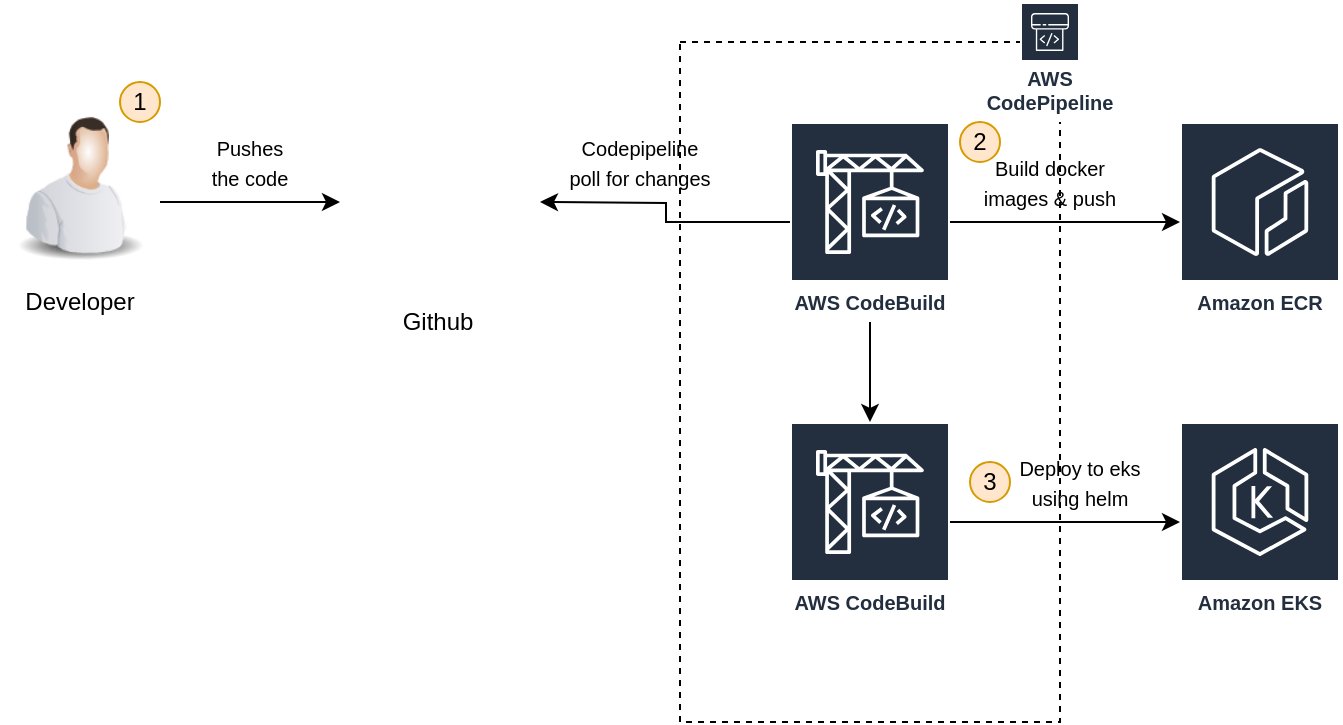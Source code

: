<mxfile version="13.10.0" type="github"><diagram id="do9QbLfftUCNTZvuVzS0" name="Page-1"><mxGraphModel dx="1186" dy="693" grid="1" gridSize="10" guides="1" tooltips="1" connect="1" arrows="1" fold="1" page="1" pageScale="1" pageWidth="850" pageHeight="1100" math="0" shadow="0"><root><mxCell id="0"/><mxCell id="1" parent="0"/><mxCell id="KHh2xvNlT9TpUU-z_zCn-1" value="" style="shape=image;html=1;verticalAlign=top;verticalLabelPosition=bottom;labelBackgroundColor=#ffffff;imageAspect=0;aspect=fixed;image=https://cdn3.iconfinder.com/data/icons/social-media-2169/24/social_media_social_media_logo_github-128.png" vertex="1" parent="1"><mxGeometry x="210" y="170" width="98" height="98" as="geometry"/></mxCell><mxCell id="KHh2xvNlT9TpUU-z_zCn-3" value="" style="edgeStyle=orthogonalEdgeStyle;rounded=0;orthogonalLoop=1;jettySize=auto;html=1;" edge="1" parent="1" source="KHh2xvNlT9TpUU-z_zCn-2" target="KHh2xvNlT9TpUU-z_zCn-1"><mxGeometry relative="1" as="geometry"><Array as="points"><mxPoint x="160" y="220"/><mxPoint x="160" y="220"/></Array></mxGeometry></mxCell><mxCell id="KHh2xvNlT9TpUU-z_zCn-2" value="" style="image;html=1;image=img/lib/clip_art/people/Worker_Man_128x128.png" vertex="1" parent="1"><mxGeometry x="40" y="170" width="80" height="80" as="geometry"/></mxCell><mxCell id="KHh2xvNlT9TpUU-z_zCn-5" value="" style="rounded=0;whiteSpace=wrap;html=1;dashed=1;" vertex="1" parent="1"><mxGeometry x="380" y="140" width="190" height="340" as="geometry"/></mxCell><mxCell id="KHh2xvNlT9TpUU-z_zCn-7" value="AWS CodePipeline" style="outlineConnect=0;fontColor=#232F3E;gradientColor=none;strokeColor=#ffffff;fillColor=#232F3E;dashed=0;verticalLabelPosition=middle;verticalAlign=bottom;align=center;html=1;whiteSpace=wrap;fontSize=10;fontStyle=1;spacing=3;shape=mxgraph.aws4.productIcon;prIcon=mxgraph.aws4.codepipeline;" vertex="1" parent="1"><mxGeometry x="550" y="120" width="30" height="60" as="geometry"/></mxCell><mxCell id="KHh2xvNlT9TpUU-z_zCn-10" value="" style="edgeStyle=orthogonalEdgeStyle;rounded=0;orthogonalLoop=1;jettySize=auto;html=1;" edge="1" parent="1" source="KHh2xvNlT9TpUU-z_zCn-8" target="KHh2xvNlT9TpUU-z_zCn-9"><mxGeometry relative="1" as="geometry"/></mxCell><mxCell id="KHh2xvNlT9TpUU-z_zCn-15" value="" style="edgeStyle=orthogonalEdgeStyle;rounded=0;orthogonalLoop=1;jettySize=auto;html=1;" edge="1" parent="1" source="KHh2xvNlT9TpUU-z_zCn-8" target="KHh2xvNlT9TpUU-z_zCn-14"><mxGeometry relative="1" as="geometry"/></mxCell><mxCell id="KHh2xvNlT9TpUU-z_zCn-24" value="" style="edgeStyle=orthogonalEdgeStyle;rounded=0;orthogonalLoop=1;jettySize=auto;html=1;" edge="1" parent="1" source="KHh2xvNlT9TpUU-z_zCn-8"><mxGeometry relative="1" as="geometry"><mxPoint x="310" y="220" as="targetPoint"/></mxGeometry></mxCell><mxCell id="KHh2xvNlT9TpUU-z_zCn-8" value="AWS CodeBuild" style="outlineConnect=0;fontColor=#232F3E;gradientColor=none;strokeColor=#ffffff;fillColor=#232F3E;dashed=0;verticalLabelPosition=middle;verticalAlign=bottom;align=center;html=1;whiteSpace=wrap;fontSize=10;fontStyle=1;spacing=3;shape=mxgraph.aws4.productIcon;prIcon=mxgraph.aws4.codebuild;" vertex="1" parent="1"><mxGeometry x="435" y="180" width="80" height="100" as="geometry"/></mxCell><mxCell id="KHh2xvNlT9TpUU-z_zCn-9" value="Amazon ECR" style="outlineConnect=0;fontColor=#232F3E;gradientColor=none;strokeColor=#ffffff;fillColor=#232F3E;dashed=0;verticalLabelPosition=middle;verticalAlign=bottom;align=center;html=1;whiteSpace=wrap;fontSize=10;fontStyle=1;spacing=3;shape=mxgraph.aws4.productIcon;prIcon=mxgraph.aws4.ecr;" vertex="1" parent="1"><mxGeometry x="630" y="180" width="80" height="100" as="geometry"/></mxCell><mxCell id="KHh2xvNlT9TpUU-z_zCn-18" value="" style="edgeStyle=orthogonalEdgeStyle;rounded=0;orthogonalLoop=1;jettySize=auto;html=1;" edge="1" parent="1" source="KHh2xvNlT9TpUU-z_zCn-14" target="KHh2xvNlT9TpUU-z_zCn-16"><mxGeometry relative="1" as="geometry"/></mxCell><mxCell id="KHh2xvNlT9TpUU-z_zCn-14" value="AWS CodeBuild" style="outlineConnect=0;fontColor=#232F3E;gradientColor=none;strokeColor=#ffffff;fillColor=#232F3E;dashed=0;verticalLabelPosition=middle;verticalAlign=bottom;align=center;html=1;whiteSpace=wrap;fontSize=10;fontStyle=1;spacing=3;shape=mxgraph.aws4.productIcon;prIcon=mxgraph.aws4.codebuild;" vertex="1" parent="1"><mxGeometry x="435" y="330" width="80" height="100" as="geometry"/></mxCell><mxCell id="KHh2xvNlT9TpUU-z_zCn-16" value="Amazon EKS" style="outlineConnect=0;fontColor=#232F3E;gradientColor=none;strokeColor=#ffffff;fillColor=#232F3E;dashed=0;verticalLabelPosition=middle;verticalAlign=bottom;align=center;html=1;whiteSpace=wrap;fontSize=10;fontStyle=1;spacing=3;shape=mxgraph.aws4.productIcon;prIcon=mxgraph.aws4.eks;" vertex="1" parent="1"><mxGeometry x="630" y="330" width="80" height="100" as="geometry"/></mxCell><mxCell id="KHh2xvNlT9TpUU-z_zCn-19" value="Developer" style="text;html=1;strokeColor=none;fillColor=none;align=center;verticalAlign=middle;whiteSpace=wrap;rounded=0;dashed=1;" vertex="1" parent="1"><mxGeometry x="60" y="260" width="40" height="20" as="geometry"/></mxCell><mxCell id="KHh2xvNlT9TpUU-z_zCn-20" value="Github" style="text;html=1;strokeColor=none;fillColor=none;align=center;verticalAlign=middle;whiteSpace=wrap;rounded=0;dashed=1;" vertex="1" parent="1"><mxGeometry x="239" y="270" width="40" height="20" as="geometry"/></mxCell><mxCell id="KHh2xvNlT9TpUU-z_zCn-21" value="&lt;span style=&quot;font-size: 10px&quot;&gt;Codepipeline&lt;br&gt;poll for changes&lt;br&gt;&lt;/span&gt;" style="text;html=1;strokeColor=none;fillColor=none;align=center;verticalAlign=middle;whiteSpace=wrap;rounded=0;dashed=1;" vertex="1" parent="1"><mxGeometry x="320" y="190" width="80" height="20" as="geometry"/></mxCell><mxCell id="KHh2xvNlT9TpUU-z_zCn-23" value="&lt;font style=&quot;font-size: 10px&quot;&gt;Pushes the code&lt;/font&gt;" style="text;html=1;strokeColor=none;fillColor=none;align=center;verticalAlign=middle;whiteSpace=wrap;rounded=0;dashed=1;" vertex="1" parent="1"><mxGeometry x="140" y="190" width="50" height="20" as="geometry"/></mxCell><mxCell id="KHh2xvNlT9TpUU-z_zCn-25" value="&lt;span style=&quot;font-size: 10px&quot;&gt;Build docker&lt;br&gt;images &amp;amp; push&lt;br&gt;&lt;/span&gt;" style="text;html=1;strokeColor=none;fillColor=none;align=center;verticalAlign=middle;whiteSpace=wrap;rounded=0;dashed=1;" vertex="1" parent="1"><mxGeometry x="525" y="200" width="80" height="20" as="geometry"/></mxCell><mxCell id="KHh2xvNlT9TpUU-z_zCn-26" value="&lt;span style=&quot;font-size: 10px&quot;&gt;Deploy to eks&lt;br&gt;using helm&lt;br&gt;&lt;/span&gt;" style="text;html=1;strokeColor=none;fillColor=none;align=center;verticalAlign=middle;whiteSpace=wrap;rounded=0;dashed=1;" vertex="1" parent="1"><mxGeometry x="540" y="350" width="80" height="20" as="geometry"/></mxCell><mxCell id="KHh2xvNlT9TpUU-z_zCn-28" value="1" style="ellipse;whiteSpace=wrap;html=1;aspect=fixed;fillColor=#ffe6cc;strokeColor=#d79b00;" vertex="1" parent="1"><mxGeometry x="100" y="160" width="20" height="20" as="geometry"/></mxCell><mxCell id="KHh2xvNlT9TpUU-z_zCn-29" value="2" style="ellipse;whiteSpace=wrap;html=1;aspect=fixed;fillColor=#ffe6cc;strokeColor=#d79b00;" vertex="1" parent="1"><mxGeometry x="520" y="180" width="20" height="20" as="geometry"/></mxCell><mxCell id="KHh2xvNlT9TpUU-z_zCn-30" value="3" style="ellipse;whiteSpace=wrap;html=1;aspect=fixed;fillColor=#ffe6cc;strokeColor=#d79b00;" vertex="1" parent="1"><mxGeometry x="525" y="350" width="20" height="20" as="geometry"/></mxCell></root></mxGraphModel></diagram></mxfile>